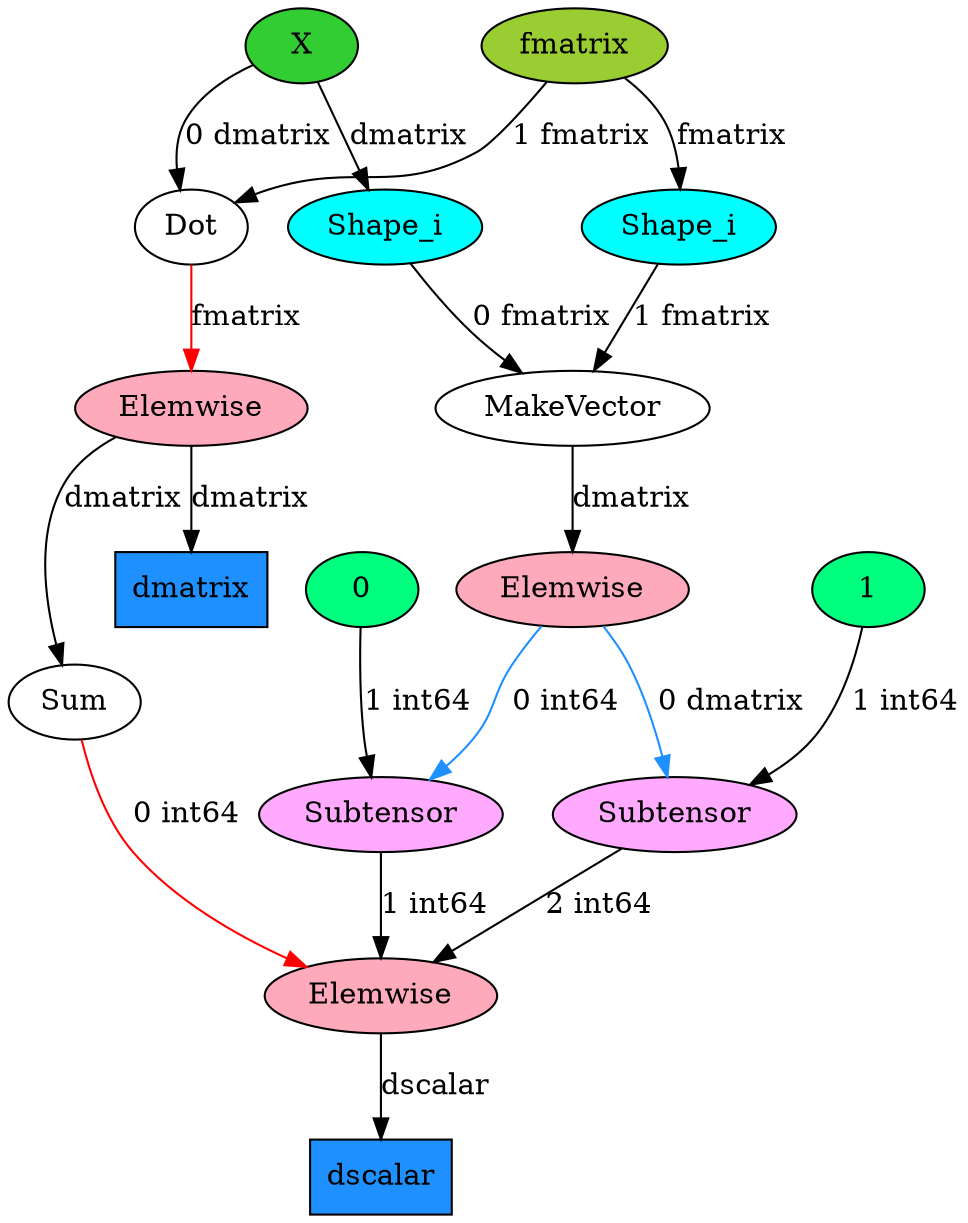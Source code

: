 digraph G {
	graph [bb="0,0,394,584"];
	node [label="\N"];
	n1	 [apply_op="Shape_i{1}",
		fillcolor=cyan,
		height=0.5,
		label=Shape_i,
		node_type=apply,
		pos="287,478",
		profile="9.53674316406e-07	0.000162839889526",
		style=filled,
		type=colored,
		width=1.1152];
	n9	 [apply_op=MakeVector,
		height=0.5,
		label=MakeVector,
		node_type=apply,
		pos="256,390",
		profile="1.19209289551e-06	0.000162839889526",
		width=1.5402];
	n1 -> n9	 [label="1 fmatrix",
		lp="301,434",
		pos="e,262.11,407.96 280.88,460.01 276.5,447.88 270.53,431.32 265.54,417.46"];
	n2	 [dtype=fmatrix,
		fillcolor=YellowGreen,
		height=0.5,
		label=fmatrix,
		node_type=shared_input,
		pos="243,566",
		shape=ellipse,
		style=filled,
		tag="sharedvalue.py	212	utils.add_tag_trace(var)",
		width=1.0375];
	n2 -> n1	 [label=fmatrix,
		lp="301,522",
		pos="e,284.23,496.24 258.97,549.38 264.06,543.68 269.32,536.93 273,530 276.89,522.67 279.78,514.16 281.89,506.21"];
	n7	 [apply_op=dot,
		height=0.5,
		label=Dot,
		node_type=apply,
		pos="83,478",
		profile="0.000108957290649	0.000162839889526",
		width=0.75];
	n2 -> n7	 [label="1 fmatrix",
		lp="241,522",
		pos="e,104.89,488.81 230.56,548.88 220.11,535.75 205.68,518.64 198,514 169.02,496.5 156.17,506.51 124,496 120.85,494.97 117.6,493.81 \
114.38,492.58"];
	n4	 [apply_op="Shape_i{0}",
		fillcolor=cyan,
		height=0.5,
		label=Shape_i,
		node_type=apply,
		pos="173,478",
		profile="9.53674316406e-07	0.000162839889526",
		style=filled,
		type=colored,
		width=1.1152];
	n4 -> n9	 [label="0 fmatrix",
		lp="239,434",
		pos="e,234.63,406.85 184.4,460.62 191.97,450.23 202.43,436.76 213,426 217.23,421.69 221.98,417.39 226.73,413.35"];
	n5	 [dtype=dmatrix,
		fillcolor=limegreen,
		height=0.5,
		label=X,
		node_type=input,
		pos="129,566",
		shape=ellipse,
		style=filled,
		tag="ipython-input-11-bf645def67b8	6	X = T.dmatrix('X')",
		width=0.75];
	n5 -> n4	 [label=dmatrix,
		lp="176,522",
		pos="e,163.77,495.66 136.93,548.38 141.76,538.36 148.12,525.39 154,514 155.55,510.99 157.21,507.85 158.87,504.74"];
	n5 -> n7	 [label="0 dmatrix",
		lp="115.5,522",
		pos="e,81.559,495.98 109.71,553.37 101.61,547.43 92.936,539.46 88,530 84.222,522.76 82.511,514.16 81.869,506.1"];
	n11	 [apply_op="Elemwise{ScalarSigmoid}[(0, 0)]",
		fillcolor="#FFAABB",
		height=0.5,
		label=Elemwise,
		node_type=apply,
		pos="83,390",
		profile="1.09672546387e-05	0.000162839889526",
		style=filled,
		type=colored,
		width=1.2888];
	n7 -> n11	 [color=red,
		label=fmatrix,
		lp="104,434",
		pos="e,83,408.08 83,459.6 83,447.75 83,431.82 83,418.29"];
	n13	 [apply_op="Elemwise{Cast{float64}}",
		fillcolor="#FFAABB",
		height=0.5,
		label=Elemwise,
		node_type=apply,
		pos="256,302",
		profile="0.0	0.000162839889526",
		style=filled,
		type=colored,
		width=1.2888];
	n9 -> n13	 [label=dmatrix,
		lp="278,346",
		pos="e,256,320.08 256,371.6 256,359.75 256,343.82 256,330.29"];
	n12	 [dtype=dmatrix,
		fillcolor=dodgerblue,
		height=0.5,
		label=dmatrix,
		node_type=output,
		pos="85,302",
		shape=box,
		style=filled,
		width=0.83333];
	n11 -> n12	 [label=dmatrix,
		lp="107,346",
		pos="e,84.603,320.08 83.405,371.6 83.68,359.75 84.051,343.82 84.365,330.29"];
	n15	 [apply_op="Sum{acc_dtype=float64}",
		height=0.5,
		label=Sum,
		node_type=apply,
		pos="27,248",
		profile="3.09944152832e-06	0.000162839889526",
		width=0.75413];
	n11 -> n15	 [label=dmatrix,
		lp="58,346",
		pos="e,24.368,266.23 56.44,375.07 48.549,369.59 40.752,362.53 36,354 22.766,330.24 21.868,298.66 23.441,276.36"];
	n17	 [apply_op="Subtensor{int64}",
		fillcolor="#FFAAFF",
		height=0.5,
		label=Subtensor,
		node_type=apply,
		pos="286,194",
		profile="0.0	0.000162839889526",
		style=filled,
		type=colored,
		width=1.3117];
	n13 -> n17	 [color=dodgerblue,
		label="0 dmatrix",
		lp="303.5,248",
		pos="e,281.19,211.99 260.82,283.97 265.57,267.2 272.88,241.34 278.41,221.81"];
	n20	 [apply_op="Subtensor{int64}",
		fillcolor="#FFAAFF",
		height=0.5,
		label=Subtensor,
		node_type=apply,
		pos="167,194",
		profile="1.90734863281e-06	0.000162839889526",
		style=filled,
		type=colored,
		width=1.3117];
	n13 -> n20	 [color=dodgerblue,
		label="0 int64",
		lp="243,248",
		pos="e,184.05,211.04 239.48,284.89 233.97,279.16 227.97,272.5 223,266 211.62,251.1 212.49,244.82 201,230 197.98,226.11 194.57,222.17 \
191.12,218.42"];
	n23	 [apply_op="Elemwise{Composite{((i0 / i1) / i2)}}[(0, 0)]",
		fillcolor="#FFAABB",
		height=0.5,
		label=Elemwise,
		node_type=apply,
		pos="167,106",
		profile="0.0	0.000162839889526",
		style=filled,
		type=colored,
		width=1.2888];
	n15 -> n23	 [color=red,
		label="0 int64",
		lp="91,194",
		pos="e,141.65,121.37 34.829,230.53 42.599,215.28 55.56,192.53 71,176 89.101,156.62 113.39,139.22 133,126.75"];
	n17 -> n23	 [label="2 int64",
		lp="258,150",
		pos="e,188.19,122.31 265,177.82 246,164.09 217.82,143.73 196.55,128.35"];
	n18	 [dtype=int64,
		fillcolor=SpringGreen,
		height=0.5,
		label=1,
		node_type=constant_input,
		pos="364,302",
		shape=ellipse,
		style=filled,
		width=0.75];
	n18 -> n17	 [label="1 int64",
		lp="374,248",
		pos="e,311.44,209.19 360,284.12 355.73,268.8 347.8,246.19 335,230 330.69,224.55 325.31,219.56 319.71,215.18"];
	n20 -> n23	 [label="1 int64",
		lp="187,150",
		pos="e,167,124.08 167,175.6 167,163.75 167,147.82 167,134.29"];
	n21	 [dtype=int64,
		fillcolor=SpringGreen,
		height=0.5,
		label=0,
		node_type=constant_input,
		pos="160,302",
		shape=ellipse,
		style=filled,
		width=0.75];
	n21 -> n20	 [label="1 int64",
		lp="181,248",
		pos="e,163.54,212.02 159.49,283.74 159.25,269.34 159.31,248.29 161,230 161.24,227.42 161.56,224.75 161.93,222.08"];
	n24	 [dtype=dscalar,
		fillcolor=dodgerblue,
		height=0.5,
		label=dscalar,
		node_type=output,
		pos="167,18",
		shape=box,
		style=filled,
		width=0.77778];
	n23 -> n24	 [label=dscalar,
		lp="187,62",
		pos="e,167,36.084 167,87.597 167,75.746 167,59.817 167,46.292"];
}
